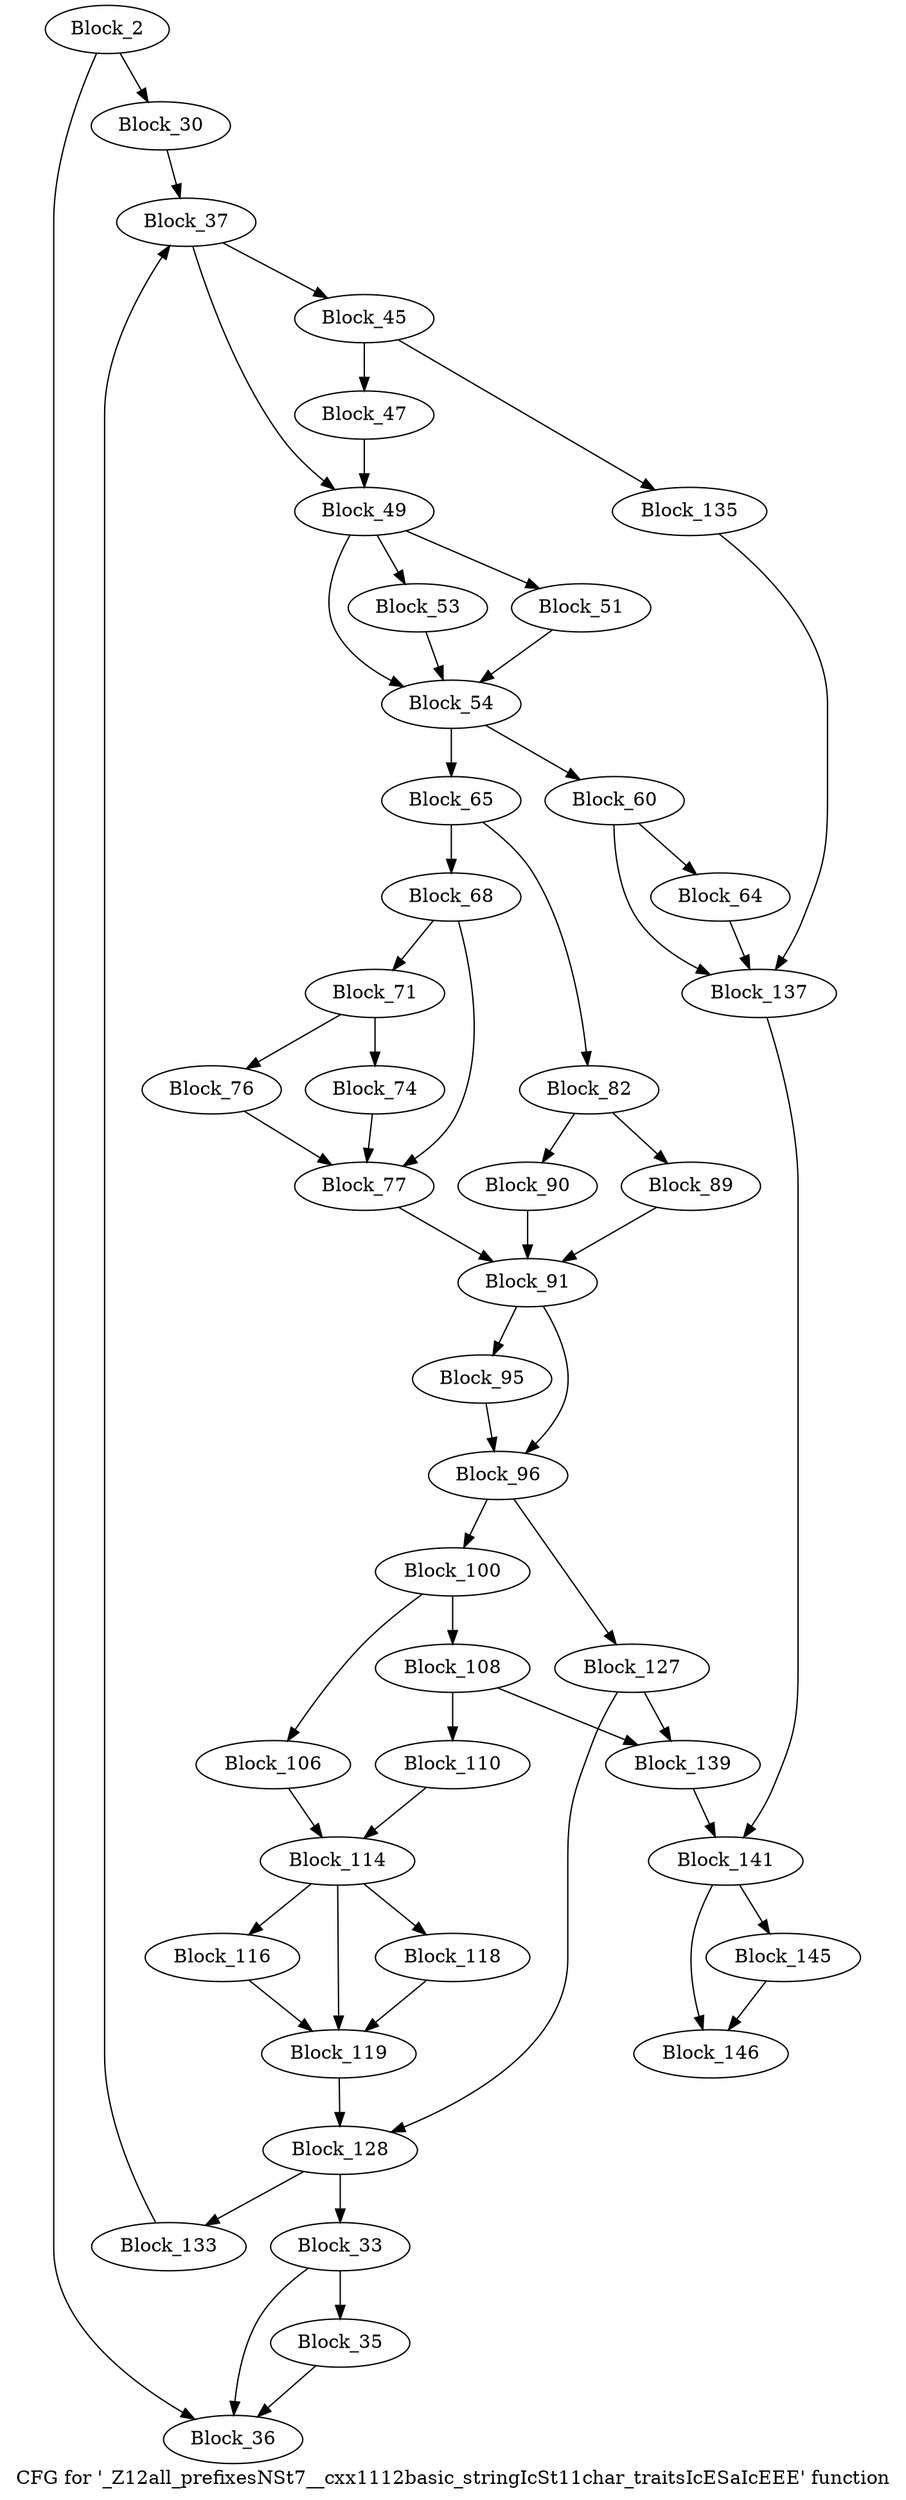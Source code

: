 digraph "CFG for '_Z12all_prefixesNSt7__cxx1112basic_stringIcSt11char_traitsIcESaIcEEE' function" {
	label="CFG for '_Z12all_prefixesNSt7__cxx1112basic_stringIcSt11char_traitsIcESaIcEEE' function";

	block_2 [label="Block_2"];
	block_2:s0 -> block_36;
	block_2:s1 -> block_30;
	block_30 [label="Block_30"];
	block_30 -> block_37;
	block_33 [label="Block_33"];
	block_33:s0 -> block_36;
	block_33:s1 -> block_35;
	block_35 [label="Block_35"];
	block_35 -> block_36;
	block_36 [label="Block_36"];
	block_37 [label="Block_37"];
	block_37:s0 -> block_45;
	block_37:s1 -> block_49;
	block_45 [label="Block_45"];
	block_45 -> block_47;
	block_45 -> block_135;
	block_47 [label="Block_47"];
	block_47 -> block_49;
	block_49 [label="Block_49"];
	block_49:s0 -> block_53;
	block_49:s1 -> block_51;
	block_49:s2 -> block_54;
	block_51 [label="Block_51"];
	block_51 -> block_54;
	block_53 [label="Block_53"];
	block_53 -> block_54;
	block_54 [label="Block_54"];
	block_54 -> block_65;
	block_54 -> block_60;
	block_60 [label="Block_60"];
	block_60:s0 -> block_137;
	block_60:s1 -> block_64;
	block_64 [label="Block_64"];
	block_64 -> block_137;
	block_65 [label="Block_65"];
	block_65:s0 -> block_68;
	block_65:s1 -> block_82;
	block_68 [label="Block_68"];
	block_68:s0 -> block_77;
	block_68:s1 -> block_71;
	block_71 [label="Block_71"];
	block_71:s0 -> block_74;
	block_71:s1 -> block_76;
	block_74 [label="Block_74"];
	block_74 -> block_77;
	block_76 [label="Block_76"];
	block_76 -> block_77;
	block_77 [label="Block_77"];
	block_77 -> block_91;
	block_82 [label="Block_82"];
	block_82:s0 -> block_90;
	block_82:s1 -> block_89;
	block_89 [label="Block_89"];
	block_89 -> block_91;
	block_90 [label="Block_90"];
	block_90 -> block_91;
	block_91 [label="Block_91"];
	block_91:s0 -> block_96;
	block_91:s1 -> block_95;
	block_95 [label="Block_95"];
	block_95 -> block_96;
	block_96 [label="Block_96"];
	block_96:s0 -> block_127;
	block_96:s1 -> block_100;
	block_100 [label="Block_100"];
	block_100:s0 -> block_108;
	block_100:s1 -> block_106;
	block_106 [label="Block_106"];
	block_106 -> block_114;
	block_108 [label="Block_108"];
	block_108 -> block_110;
	block_108 -> block_139;
	block_110 [label="Block_110"];
	block_110 -> block_114;
	block_114 [label="Block_114"];
	block_114:s0 -> block_118;
	block_114:s1 -> block_116;
	block_114:s2 -> block_119;
	block_116 [label="Block_116"];
	block_116 -> block_119;
	block_118 [label="Block_118"];
	block_118 -> block_119;
	block_119 [label="Block_119"];
	block_119 -> block_128;
	block_127 [label="Block_127"];
	block_127 -> block_128;
	block_127 -> block_139;
	block_128 [label="Block_128"];
	block_128:s0 -> block_133;
	block_128:s1 -> block_33;
	block_133 [label="Block_133"];
	block_133 -> block_37;
	block_135 [label="Block_135"];
	block_135 -> block_137;
	block_137 [label="Block_137"];
	block_137 -> block_141;
	block_139 [label="Block_139"];
	block_139 -> block_141;
	block_141 [label="Block_141"];
	block_141:s0 -> block_146;
	block_141:s1 -> block_145;
	block_145 [label="Block_145"];
	block_145 -> block_146;
	block_146 [label="Block_146"];
}
